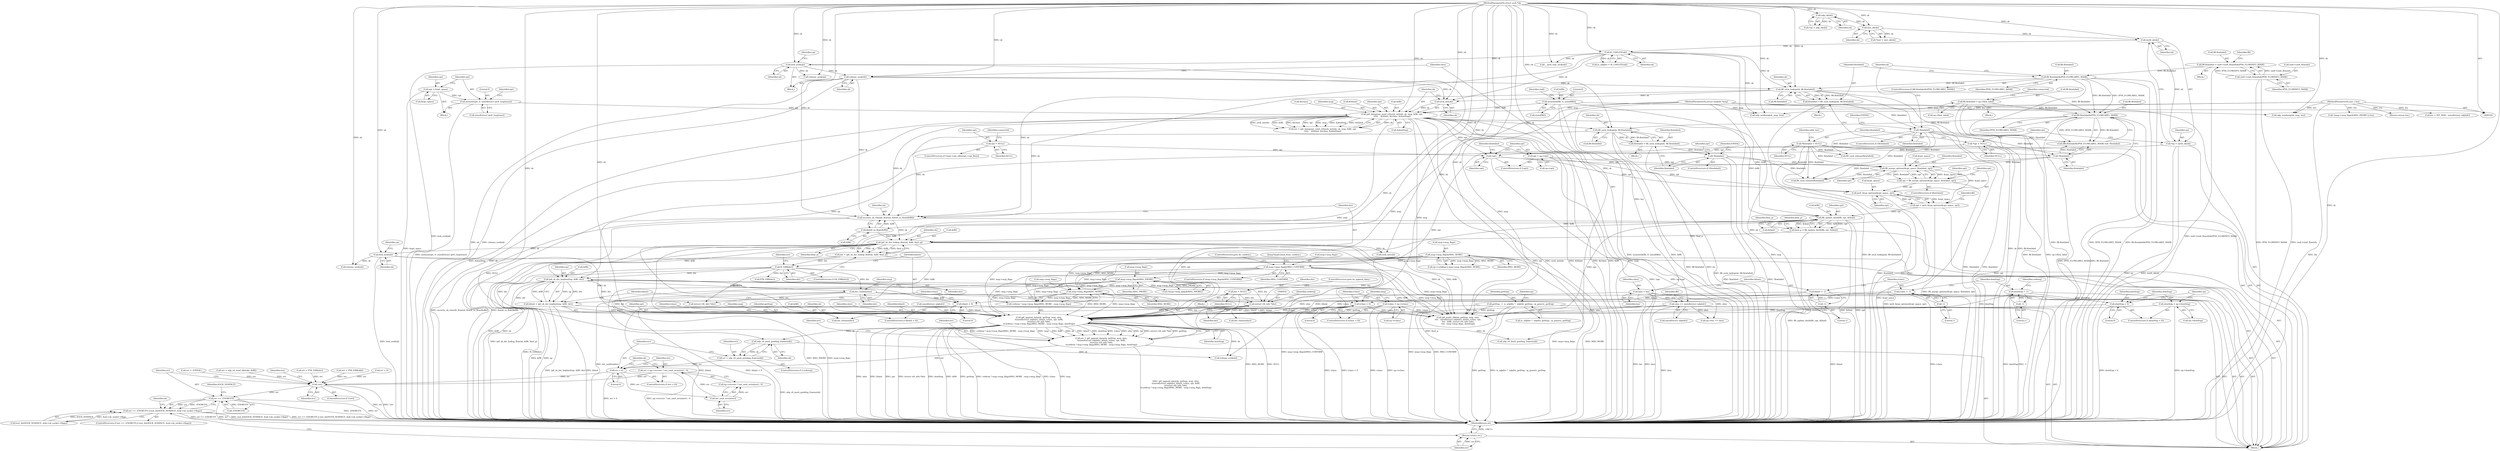 digraph "0_linux_45f6fad84cc305103b28d73482b344d7f5b76f39_18@API" {
"1000958" [label="(Call,err = np->recverr ? net_xmit_errno(err) : 0)"];
"1000964" [label="(Call,net_xmit_errno(err))"];
"1000955" [label="(Call,err > 0)"];
"1000937" [label="(Call,err = udp_v6_push_pending_frames(sk))"];
"1000939" [label="(Call,udp_v6_push_pending_frames(sk))"];
"1000903" [label="(Call,ip6_append_data(sk, getfrag, msg, ulen,\n\t\tsizeof(struct udphdr), hlimit, tclass, opt, &fl6,\n\t\t(struct rt6_info *)dst,\n\t\tcorkreq ? msg->msg_flags|MSG_MORE : msg->msg_flags, dontfrag))"];
"1000360" [label="(Call,lock_sock(sk))"];
"1000188" [label="(Call,IS_UDPLITE(sk))"];
"1000128" [label="(Call,inet6_sk(sk))"];
"1000123" [label="(Call,inet_sk(sk))"];
"1000118" [label="(Call,udp_sk(sk))"];
"1000110" [label="(MethodParameterIn,struct sock *sk)"];
"1000864" [label="(Call,lock_sock(sk))"];
"1000778" [label="(Call,ip6_sk_dst_lookup_flow(sk, &fl6, final_p))"];
"1000771" [label="(Call,security_sk_classify_flow(sk, flowi6_to_flowi(&fl6)))"];
"1000620" [label="(Call,fl6_sock_lookup(sk, fl6.flowlabel))"];
"1000585" [label="(Call,ip6_datagram_send_ctl(sock_net(sk), sk, msg, &fl6, opt,\n\t\t\t\t\t    &hlimit, &tclass, &dontfrag))"];
"1000586" [label="(Call,sock_net(sk))"];
"1000445" [label="(Call,fl6_sock_lookup(sk, fl6.flowlabel))"];
"1000385" [label="(Call,release_sock(sk))"];
"1000437" [label="(Call,fl6.flowlabel&IPV6_FLOWLABEL_MASK)"];
"1000427" [label="(Call,fl6.flowlabel = sin6->sin6_flowinfo&IPV6_FLOWINFO_MASK)"];
"1000431" [label="(Call,sin6->sin6_flowinfo&IPV6_FLOWINFO_MASK)"];
"1000111" [label="(MethodParameterIn,struct msghdr *msg)"];
"1000391" [label="(Call,memset(&fl6, 0, sizeof(fl6)))"];
"1000571" [label="(Call,memset(opt, 0, sizeof(struct ipv6_txoptions)))"];
"1000567" [label="(Call,opt = &opt_space)"];
"1000610" [label="(Call,fl6.flowlabel&IPV6_FLOWLABEL_MASK)"];
"1000519" [label="(Call,fl6.flowlabel = np->flow_label)"];
"1000773" [label="(Call,flowi6_to_flowi(&fl6))"];
"1000725" [label="(Call,fl6_update_dst(&fl6, opt, &final))"];
"1000663" [label="(Call,opt = ipv6_fixup_options(&opt_space, opt))"];
"1000665" [label="(Call,ipv6_fixup_options(&opt_space, opt))"];
"1000658" [label="(Call,fl6_merge_options(&opt_space, flowlabel, opt))"];
"1000626" [label="(Call,!flowlabel)"];
"1000618" [label="(Call,flowlabel = fl6_sock_lookup(sk, fl6.flowlabel))"];
"1000451" [label="(Call,!flowlabel)"];
"1000443" [label="(Call,flowlabel = fl6_sock_lookup(sk, fl6.flowlabel))"];
"1000615" [label="(Call,!flowlabel)"];
"1000138" [label="(Call,*flowlabel = NULL)"];
"1000649" [label="(Call,opt = np->opt)"];
"1000647" [label="(Call,!opt)"];
"1000640" [label="(Call,opt = NULL)"];
"1000134" [label="(Call,*opt = NULL)"];
"1000656" [label="(Call,opt = fl6_merge_options(&opt_space, flowlabel, opt))"];
"1000723" [label="(Call,final_p = fl6_update_dst(&fl6, opt, &final))"];
"1000349" [label="(Call,getfrag  =  is_udplite ?  udplite_getfrag : ip_generic_getfrag)"];
"1000150" [label="(Call,ulen = len)"];
"1000112" [label="(MethodParameterIn,size_t len)"];
"1000387" [label="(Call,ulen += sizeof(struct udphdr))"];
"1000154" [label="(Call,hlimit = -1)"];
"1000156" [label="(Call,-1)"];
"1000799" [label="(Call,hlimit = ip6_sk_dst_hoplimit(np, &fl6, dst))"];
"1000801" [label="(Call,ip6_sk_dst_hoplimit(np, &fl6, dst))"];
"1000126" [label="(Call,*np = inet6_sk(sk))"];
"1000784" [label="(Call,IS_ERR(dst))"];
"1000776" [label="(Call,dst = ip6_sk_dst_lookup_flow(sk, &fl6, final_p))"];
"1000796" [label="(Call,hlimit < 0)"];
"1000807" [label="(Call,tclass < 0)"];
"1000159" [label="(Call,tclass = -1)"];
"1000161" [label="(Call,-1)"];
"1000810" [label="(Call,tclass = np->tclass)"];
"1000915" [label="(Call,(struct rt6_info *)dst)"];
"1001018" [label="(Call,dst_confirm(dst))"];
"1000381" [label="(Call,dst = NULL)"];
"1000920" [label="(Call,msg->msg_flags|MSG_MORE)"];
"1001023" [label="(Call,msg->msg_flags&MSG_PROBE)"];
"1000816" [label="(Call,msg->msg_flags&MSG_CONFIRM)"];
"1000175" [label="(Call,msg->msg_flags&MSG_MORE)"];
"1000891" [label="(Call,dontfrag = np->dontfrag)"];
"1000888" [label="(Call,dontfrag < 0)"];
"1000164" [label="(Call,dontfrag = -1)"];
"1000166" [label="(Call,-1)"];
"1000901" [label="(Call,err = ip6_append_data(sk, getfrag, msg, ulen,\n\t\tsizeof(struct udphdr), hlimit, tclass, opt, &fl6,\n\t\t(struct rt6_info *)dst,\n\t\tcorkreq ? msg->msg_flags|MSG_MORE : msg->msg_flags, dontfrag))"];
"1000991" [label="(Call,!err)"];
"1000997" [label="(Call,err == -ENOBUFS)"];
"1000996" [label="(Call,err == -ENOBUFS || test_bit(SOCK_NOSPACE, &sk->sk_socket->flags))"];
"1001015" [label="(Return,return err;)"];
"1000779" [label="(Identifier,sk)"];
"1000568" [label="(Identifier,opt)"];
"1000175" [label="(Call,msg->msg_flags&MSG_MORE)"];
"1000126" [label="(Call,*np = inet6_sk(sk))"];
"1000387" [label="(Call,ulen += sizeof(struct udphdr))"];
"1000913" [label="(Call,&fl6)"];
"1000780" [label="(Call,&fl6)"];
"1000649" [label="(Call,opt = np->opt)"];
"1000992" [label="(Identifier,err)"];
"1000849" [label="(Call,err = PTR_ERR(skb))"];
"1000904" [label="(Identifier,sk)"];
"1001034" [label="(MethodReturn,int)"];
"1000641" [label="(Identifier,opt)"];
"1000732" [label="(Identifier,final_p)"];
"1000361" [label="(Identifier,sk)"];
"1000595" [label="(Call,&tclass)"];
"1000728" [label="(Identifier,opt)"];
"1000123" [label="(Call,inet_sk(sk))"];
"1000381" [label="(Call,dst = NULL)"];
"1001015" [label="(Return,return err;)"];
"1000782" [label="(Identifier,final_p)"];
"1000801" [label="(Call,ip6_sk_dst_hoplimit(np, &fl6, dst))"];
"1000156" [label="(Call,-1)"];
"1001012" [label="(Identifier,sk)"];
"1000907" [label="(Identifier,ulen)"];
"1000436" [label="(ControlStructure,if (fl6.flowlabel&IPV6_FLOWLABEL_MASK))"];
"1000890" [label="(Literal,0)"];
"1000857" [label="(Call,err = udp_v6_send_skb(skb, &fl6))"];
"1000620" [label="(Call,fl6_sock_lookup(sk, fl6.flowlabel))"];
"1000924" [label="(Identifier,MSG_MORE)"];
"1000386" [label="(Identifier,sk)"];
"1000806" [label="(ControlStructure,if (tclass < 0))"];
"1001021" [label="(Call,!(msg->msg_flags&MSG_PROBE) || len)"];
"1001027" [label="(Identifier,MSG_PROBE)"];
"1000151" [label="(Identifier,ulen)"];
"1000110" [label="(MethodParameterIn,struct sock *sk)"];
"1000111" [label="(MethodParameterIn,struct msghdr *msg)"];
"1000165" [label="(Identifier,dontfrag)"];
"1000651" [label="(Call,np->opt)"];
"1000968" [label="(Identifier,sk)"];
"1000809" [label="(Literal,0)"];
"1000444" [label="(Identifier,flowlabel)"];
"1000910" [label="(Identifier,hlimit)"];
"1000443" [label="(Call,flowlabel = fl6_sock_lookup(sk, fl6.flowlabel))"];
"1000161" [label="(Call,-1)"];
"1000939" [label="(Call,udp_v6_push_pending_frames(sk))"];
"1000186" [label="(Call,is_udplite = IS_UDPLITE(sk))"];
"1000583" [label="(Call,err = ip6_datagram_send_ctl(sock_net(sk), sk, msg, &fl6, opt,\n\t\t\t\t\t    &hlimit, &tclass, &dontfrag))"];
"1000176" [label="(Call,msg->msg_flags)"];
"1000359" [label="(Block,)"];
"1000139" [label="(Identifier,flowlabel)"];
"1000774" [label="(Call,&fl6)"];
"1000145" [label="(Identifier,addr_len)"];
"1000955" [label="(Call,err > 0)"];
"1000726" [label="(Call,&fl6)"];
"1000127" [label="(Identifier,np)"];
"1000367" [label="(Block,)"];
"1000655" [label="(Identifier,flowlabel)"];
"1000128" [label="(Call,inet6_sk(sk))"];
"1000391" [label="(Call,memset(&fl6, 0, sizeof(fl6)))"];
"1000891" [label="(Call,dontfrag = np->dontfrag)"];
"1000566" [label="(Block,)"];
"1000124" [label="(Identifier,sk)"];
"1000625" [label="(ControlStructure,if (!flowlabel))"];
"1000778" [label="(Call,ip6_sk_dst_lookup_flow(sk, &fl6, final_p))"];
"1000996" [label="(Call,err == -ENOBUFS || test_bit(SOCK_NOSPACE, &sk->sk_socket->flags))"];
"1000360" [label="(Call,lock_sock(sk))"];
"1000902" [label="(Identifier,err)"];
"1000442" [label="(Block,)"];
"1000392" [label="(Call,&fl6)"];
"1000723" [label="(Call,final_p = fl6_update_dst(&fl6, opt, &final))"];
"1000818" [label="(Identifier,msg)"];
"1000908" [label="(Call,sizeof(struct udphdr))"];
"1000571" [label="(Call,memset(opt, 0, sizeof(struct ipv6_txoptions)))"];
"1001001" [label="(Call,test_bit(SOCK_NOSPACE, &sk->sk_socket->flags))"];
"1000384" [label="(ControlStructure,goto do_append_data;)"];
"1000956" [label="(Identifier,err)"];
"1000388" [label="(Identifier,ulen)"];
"1000959" [label="(Identifier,err)"];
"1000912" [label="(Identifier,opt)"];
"1000785" [label="(Identifier,dst)"];
"1001025" [label="(Identifier,msg)"];
"1000995" [label="(ControlStructure,if (err == -ENOBUFS || test_bit(SOCK_NOSPACE, &sk->sk_socket->flags)))"];
"1000427" [label="(Call,fl6.flowlabel = sin6->sin6_flowinfo&IPV6_FLOWINFO_MASK)"];
"1000614" [label="(Identifier,IPV6_FLOWLABEL_MASK)"];
"1000666" [label="(Call,&opt_space)"];
"1000965" [label="(Identifier,err)"];
"1000657" [label="(Identifier,opt)"];
"1000616" [label="(Identifier,flowlabel)"];
"1000937" [label="(Call,err = udp_v6_push_pending_frames(sk))"];
"1000585" [label="(Call,ip6_datagram_send_ctl(sock_net(sk), sk, msg, &fl6, opt,\n\t\t\t\t\t    &hlimit, &tclass, &dontfrag))"];
"1000771" [label="(Call,security_sk_classify_flow(sk, flowi6_to_flowi(&fl6)))"];
"1000980" [label="(Call,dst_release(dst))"];
"1000118" [label="(Call,udp_sk(sk))"];
"1000901" [label="(Call,err = ip6_append_data(sk, getfrag, msg, ulen,\n\t\tsizeof(struct udphdr), hlimit, tclass, opt, &fl6,\n\t\t(struct rt6_info *)dst,\n\t\tcorkreq ? msg->msg_flags|MSG_MORE : msg->msg_flags, dontfrag))"];
"1000664" [label="(Identifier,opt)"];
"1000452" [label="(Identifier,flowlabel)"];
"1000920" [label="(Call,msg->msg_flags|MSG_MORE)"];
"1000171" [label="(Call,up->corkflag || msg->msg_flags&MSG_MORE)"];
"1000988" [label="(Call,fl6_sock_release(flowlabel))"];
"1000162" [label="(Literal,1)"];
"1000519" [label="(Call,fl6.flowlabel = np->flow_label)"];
"1000597" [label="(Call,&dontfrag)"];
"1000446" [label="(Identifier,sk)"];
"1000140" [label="(Identifier,NULL)"];
"1000520" [label="(Call,fl6.flowlabel)"];
"1000783" [label="(ControlStructure,if (IS_ERR(dst)))"];
"1000903" [label="(Call,ip6_append_data(sk, getfrag, msg, ulen,\n\t\tsizeof(struct udphdr), hlimit, tclass, opt, &fl6,\n\t\t(struct rt6_info *)dst,\n\t\tcorkreq ? msg->msg_flags|MSG_MORE : msg->msg_flags, dontfrag))"];
"1000958" [label="(Call,err = np->recverr ? net_xmit_errno(err) : 0)"];
"1000116" [label="(Call,*up = udp_sk(sk))"];
"1000650" [label="(Identifier,opt)"];
"1000646" [label="(ControlStructure,if (!opt))"];
"1000729" [label="(Call,&final)"];
"1001002" [label="(Identifier,SOCK_NOSPACE)"];
"1000665" [label="(Call,ipv6_fixup_options(&opt_space, opt))"];
"1000587" [label="(Identifier,sk)"];
"1000351" [label="(Call,is_udplite ?  udplite_getfrag : ip_generic_getfrag)"];
"1000896" [label="(Call,up->len += ulen)"];
"1000393" [label="(Identifier,fl6)"];
"1000784" [label="(Call,IS_ERR(dst))"];
"1000455" [label="(Identifier,EINVAL)"];
"1000821" [label="(ControlStructure,goto do_confirm;)"];
"1000588" [label="(Identifier,sk)"];
"1000460" [label="(Identifier,sk)"];
"1000811" [label="(Identifier,tclass)"];
"1000166" [label="(Call,-1)"];
"1000919" [label="(Identifier,corkreq)"];
"1000451" [label="(Call,!flowlabel)"];
"1001022" [label="(Call,!(msg->msg_flags&MSG_PROBE))"];
"1000622" [label="(Call,fl6.flowlabel)"];
"1000773" [label="(Call,flowi6_to_flowi(&fl6))"];
"1000777" [label="(Identifier,dst)"];
"1000796" [label="(Call,hlimit < 0)"];
"1000573" [label="(Literal,0)"];
"1000654" [label="(ControlStructure,if (flowlabel))"];
"1000589" [label="(Identifier,msg)"];
"1000808" [label="(Identifier,tclass)"];
"1000898" [label="(Identifier,up)"];
"1001016" [label="(Identifier,err)"];
"1000445" [label="(Call,fl6_sock_lookup(sk, fl6.flowlabel))"];
"1000394" [label="(Literal,0)"];
"1000993" [label="(Return,return len;)"];
"1000617" [label="(Block,)"];
"1000990" [label="(ControlStructure,if (!err))"];
"1000805" [label="(Identifier,dst)"];
"1000658" [label="(Call,fl6_merge_options(&opt_space, flowlabel, opt))"];
"1000431" [label="(Call,sin6->sin6_flowinfo&IPV6_FLOWINFO_MASK)"];
"1000911" [label="(Identifier,tclass)"];
"1000435" [label="(Identifier,IPV6_FLOWINFO_MASK)"];
"1000630" [label="(Identifier,EINVAL)"];
"1000604" [label="(Call,fl6_sock_release(flowlabel))"];
"1000803" [label="(Call,&fl6)"];
"1000820" [label="(Identifier,MSG_CONFIRM)"];
"1000967" [label="(Call,release_sock(sk))"];
"1000610" [label="(Call,fl6.flowlabel&IPV6_FLOWLABEL_MASK)"];
"1001024" [label="(Call,msg->msg_flags)"];
"1000999" [label="(Call,-ENOBUFS)"];
"1000991" [label="(Call,!err)"];
"1000810" [label="(Call,tclass = np->tclass)"];
"1000426" [label="(Block,)"];
"1000668" [label="(Identifier,opt)"];
"1000593" [label="(Call,&hlimit)"];
"1000938" [label="(Identifier,err)"];
"1000441" [label="(Identifier,IPV6_FLOWLABEL_MASK)"];
"1000892" [label="(Identifier,dontfrag)"];
"1000574" [label="(Call,sizeof(struct ipv6_txoptions))"];
"1000931" [label="(Call,udp_v6_flush_pending_frames(sk))"];
"1000830" [label="(Call,ip6_make_skb(sk, getfrag, msg, ulen,\n\t\t\t\t   sizeof(struct udphdr), hlimit, tclass, opt,\n\t\t\t\t   &fl6, (struct rt6_info *)dst,\n\t\t\t\t   msg->msg_flags, dontfrag))"];
"1000869" [label="(Identifier,up)"];
"1000640" [label="(Call,opt = NULL)"];
"1000994" [label="(Identifier,len)"];
"1000795" [label="(ControlStructure,if (hlimit < 0))"];
"1000915" [label="(Call,(struct rt6_info *)dst)"];
"1000609" [label="(Call,(fl6.flowlabel&IPV6_FLOWLABEL_MASK) && !flowlabel)"];
"1000802" [label="(Identifier,np)"];
"1000318" [label="(Call,__ipv6_only_sock(sk))"];
"1000138" [label="(Call,*flowlabel = NULL)"];
"1000619" [label="(Identifier,flowlabel)"];
"1000155" [label="(Identifier,hlimit)"];
"1000888" [label="(Call,dontfrag < 0)"];
"1000906" [label="(Identifier,msg)"];
"1000799" [label="(Call,hlimit = ip6_sk_dst_hoplimit(np, &fl6, dst))"];
"1000428" [label="(Call,fl6.flowlabel)"];
"1000887" [label="(ControlStructure,if (dontfrag < 0))"];
"1000725" [label="(Call,fl6_update_dst(&fl6, opt, &final))"];
"1000997" [label="(Call,err == -ENOBUFS)"];
"1000788" [label="(Identifier,err)"];
"1000135" [label="(Identifier,opt)"];
"1000800" [label="(Identifier,hlimit)"];
"1000964" [label="(Call,net_xmit_errno(err))"];
"1000842" [label="(Call,(struct rt6_info *)dst)"];
"1000572" [label="(Identifier,opt)"];
"1000930" [label="(Identifier,err)"];
"1000659" [label="(Call,&opt_space)"];
"1000357" [label="(Identifier,up)"];
"1000159" [label="(Call,tclass = -1)"];
"1000611" [label="(Call,fl6.flowlabel)"];
"1000523" [label="(Call,np->flow_label)"];
"1000450" [label="(ControlStructure,if (!flowlabel))"];
"1000631" [label="(ControlStructure,if (!(opt->opt_nflen|opt->opt_flen)))"];
"1000822" [label="(JumpTarget,back_from_confirm:)"];
"1000170" [label="(Identifier,corkreq)"];
"1000350" [label="(Identifier,getfrag)"];
"1000157" [label="(Literal,1)"];
"1000928" [label="(Identifier,dontfrag)"];
"1001023" [label="(Call,msg->msg_flags&MSG_PROBE)"];
"1000376" [label="(Call,release_sock(sk))"];
"1000627" [label="(Identifier,flowlabel)"];
"1000644" [label="(Identifier,connected)"];
"1000812" [label="(Call,np->tclass)"];
"1000816" [label="(Call,msg->msg_flags&MSG_CONFIRM)"];
"1000439" [label="(Identifier,fl6)"];
"1000787" [label="(Call,err = PTR_ERR(dst))"];
"1000586" [label="(Call,sock_net(sk))"];
"1000154" [label="(Call,hlimit = -1)"];
"1000112" [label="(MethodParameterIn,size_t len)"];
"1000815" [label="(ControlStructure,if (msg->msg_flags&MSG_CONFIRM))"];
"1000349" [label="(Call,getfrag  =  is_udplite ?  udplite_getfrag : ip_generic_getfrag)"];
"1000592" [label="(Identifier,opt)"];
"1000789" [label="(Call,PTR_ERR(dst))"];
"1000864" [label="(Call,lock_sock(sk))"];
"1000113" [label="(Block,)"];
"1000661" [label="(Identifier,flowlabel)"];
"1000382" [label="(Identifier,dst)"];
"1000662" [label="(Identifier,opt)"];
"1000642" [label="(Identifier,NULL)"];
"1000776" [label="(Call,dst = ip6_sk_dst_lookup_flow(sk, &fl6, final_p))"];
"1000893" [label="(Call,np->dontfrag)"];
"1000954" [label="(ControlStructure,if (err > 0))"];
"1000865" [label="(Identifier,sk)"];
"1000324" [label="(Call,udp_sendmsg(sk, msg, len))"];
"1000527" [label="(Identifier,connected)"];
"1001018" [label="(Call,dst_confirm(dst))"];
"1000398" [label="(Identifier,sin6)"];
"1000998" [label="(Identifier,err)"];
"1001030" [label="(Call,err = 0)"];
"1000817" [label="(Call,msg->msg_flags)"];
"1000150" [label="(Call,ulen = len)"];
"1000621" [label="(Identifier,sk)"];
"1000569" [label="(Call,&opt_space)"];
"1000797" [label="(Identifier,hlimit)"];
"1000807" [label="(Call,tclass < 0)"];
"1000437" [label="(Call,fl6.flowlabel&IPV6_FLOWLABEL_MASK)"];
"1000578" [label="(Identifier,opt)"];
"1000590" [label="(Call,&fl6)"];
"1000663" [label="(Call,opt = ipv6_fixup_options(&opt_space, opt))"];
"1000447" [label="(Call,fl6.flowlabel)"];
"1000383" [label="(Identifier,NULL)"];
"1000934" [label="(ControlStructure,if (!corkreq))"];
"1000179" [label="(Identifier,MSG_MORE)"];
"1000917" [label="(Identifier,dst)"];
"1001019" [label="(Identifier,dst)"];
"1000615" [label="(Call,!flowlabel)"];
"1000656" [label="(Call,opt = fl6_merge_options(&opt_space, flowlabel, opt))"];
"1000188" [label="(Call,IS_UDPLITE(sk))"];
"1000957" [label="(Literal,0)"];
"1000340" [label="(Call,len > INT_MAX - sizeof(struct udphdr))"];
"1000567" [label="(Call,opt = &opt_space)"];
"1000798" [label="(Literal,0)"];
"1000438" [label="(Call,fl6.flowlabel)"];
"1000134" [label="(Call,*opt = NULL)"];
"1000635" [label="(Identifier,opt)"];
"1000432" [label="(Call,sin6->sin6_flowinfo)"];
"1000496" [label="(Block,)"];
"1000121" [label="(Call,*inet = inet_sk(sk))"];
"1000189" [label="(Identifier,sk)"];
"1000986" [label="(Call,dst_release(dst))"];
"1000152" [label="(Identifier,len)"];
"1000960" [label="(Call,np->recverr ? net_xmit_errno(err) : 0)"];
"1000385" [label="(Call,release_sock(sk))"];
"1000335" [label="(Call,udp_sendmsg(sk, msg, len))"];
"1001011" [label="(Call,sock_net(sk))"];
"1000647" [label="(Call,!opt)"];
"1000872" [label="(Call,release_sock(sk))"];
"1000918" [label="(Call,corkreq ? msg->msg_flags|MSG_MORE : msg->msg_flags)"];
"1000136" [label="(Identifier,NULL)"];
"1000889" [label="(Identifier,dontfrag)"];
"1000164" [label="(Call,dontfrag = -1)"];
"1000129" [label="(Identifier,sk)"];
"1000940" [label="(Identifier,sk)"];
"1000648" [label="(Identifier,opt)"];
"1000119" [label="(Identifier,sk)"];
"1000671" [label="(Identifier,fl6)"];
"1000618" [label="(Call,flowlabel = fl6_sock_lookup(sk, fl6.flowlabel))"];
"1000389" [label="(Call,sizeof(struct udphdr))"];
"1000772" [label="(Identifier,sk)"];
"1000626" [label="(Call,!flowlabel)"];
"1000876" [label="(Call,err = -EINVAL)"];
"1000724" [label="(Identifier,final_p)"];
"1000365" [label="(Identifier,up)"];
"1000160" [label="(Identifier,tclass)"];
"1000921" [label="(Call,msg->msg_flags)"];
"1000167" [label="(Literal,1)"];
"1000395" [label="(Call,sizeof(fl6))"];
"1000905" [label="(Identifier,getfrag)"];
"1000958" -> "1000954"  [label="AST: "];
"1000958" -> "1000960"  [label="CFG: "];
"1000959" -> "1000958"  [label="AST: "];
"1000960" -> "1000958"  [label="AST: "];
"1000968" -> "1000958"  [label="CFG: "];
"1000958" -> "1001034"  [label="DDG: np->recverr ? net_xmit_errno(err) : 0"];
"1000964" -> "1000958"  [label="DDG: err"];
"1000958" -> "1000991"  [label="DDG: err"];
"1000964" -> "1000960"  [label="AST: "];
"1000964" -> "1000965"  [label="CFG: "];
"1000965" -> "1000964"  [label="AST: "];
"1000960" -> "1000964"  [label="CFG: "];
"1000964" -> "1000960"  [label="DDG: err"];
"1000955" -> "1000964"  [label="DDG: err"];
"1000955" -> "1000954"  [label="AST: "];
"1000955" -> "1000957"  [label="CFG: "];
"1000956" -> "1000955"  [label="AST: "];
"1000957" -> "1000955"  [label="AST: "];
"1000959" -> "1000955"  [label="CFG: "];
"1000968" -> "1000955"  [label="CFG: "];
"1000955" -> "1001034"  [label="DDG: err > 0"];
"1000937" -> "1000955"  [label="DDG: err"];
"1000901" -> "1000955"  [label="DDG: err"];
"1000955" -> "1000991"  [label="DDG: err"];
"1000937" -> "1000934"  [label="AST: "];
"1000937" -> "1000939"  [label="CFG: "];
"1000938" -> "1000937"  [label="AST: "];
"1000939" -> "1000937"  [label="AST: "];
"1000956" -> "1000937"  [label="CFG: "];
"1000937" -> "1001034"  [label="DDG: udp_v6_push_pending_frames(sk)"];
"1000939" -> "1000937"  [label="DDG: sk"];
"1000939" -> "1000940"  [label="CFG: "];
"1000940" -> "1000939"  [label="AST: "];
"1000903" -> "1000939"  [label="DDG: sk"];
"1000110" -> "1000939"  [label="DDG: sk"];
"1000939" -> "1000967"  [label="DDG: sk"];
"1000903" -> "1000901"  [label="AST: "];
"1000903" -> "1000928"  [label="CFG: "];
"1000904" -> "1000903"  [label="AST: "];
"1000905" -> "1000903"  [label="AST: "];
"1000906" -> "1000903"  [label="AST: "];
"1000907" -> "1000903"  [label="AST: "];
"1000908" -> "1000903"  [label="AST: "];
"1000910" -> "1000903"  [label="AST: "];
"1000911" -> "1000903"  [label="AST: "];
"1000912" -> "1000903"  [label="AST: "];
"1000913" -> "1000903"  [label="AST: "];
"1000915" -> "1000903"  [label="AST: "];
"1000918" -> "1000903"  [label="AST: "];
"1000928" -> "1000903"  [label="AST: "];
"1000901" -> "1000903"  [label="CFG: "];
"1000903" -> "1001034"  [label="DDG: getfrag"];
"1000903" -> "1001034"  [label="DDG: corkreq ? msg->msg_flags|MSG_MORE : msg->msg_flags"];
"1000903" -> "1001034"  [label="DDG: tclass"];
"1000903" -> "1001034"  [label="DDG: msg"];
"1000903" -> "1001034"  [label="DDG: ulen"];
"1000903" -> "1001034"  [label="DDG: hlimit"];
"1000903" -> "1001034"  [label="DDG: opt"];
"1000903" -> "1001034"  [label="DDG: (struct rt6_info *)dst"];
"1000903" -> "1001034"  [label="DDG: dontfrag"];
"1000903" -> "1001034"  [label="DDG: &fl6"];
"1000903" -> "1000901"  [label="DDG: corkreq ? msg->msg_flags|MSG_MORE : msg->msg_flags"];
"1000903" -> "1000901"  [label="DDG: msg"];
"1000903" -> "1000901"  [label="DDG: &fl6"];
"1000903" -> "1000901"  [label="DDG: sk"];
"1000903" -> "1000901"  [label="DDG: hlimit"];
"1000903" -> "1000901"  [label="DDG: dontfrag"];
"1000903" -> "1000901"  [label="DDG: tclass"];
"1000903" -> "1000901"  [label="DDG: ulen"];
"1000903" -> "1000901"  [label="DDG: opt"];
"1000903" -> "1000901"  [label="DDG: (struct rt6_info *)dst"];
"1000903" -> "1000901"  [label="DDG: getfrag"];
"1000360" -> "1000903"  [label="DDG: sk"];
"1000864" -> "1000903"  [label="DDG: sk"];
"1000110" -> "1000903"  [label="DDG: sk"];
"1000349" -> "1000903"  [label="DDG: getfrag"];
"1000585" -> "1000903"  [label="DDG: msg"];
"1000111" -> "1000903"  [label="DDG: msg"];
"1000150" -> "1000903"  [label="DDG: ulen"];
"1000387" -> "1000903"  [label="DDG: ulen"];
"1000154" -> "1000903"  [label="DDG: hlimit"];
"1000799" -> "1000903"  [label="DDG: hlimit"];
"1000796" -> "1000903"  [label="DDG: hlimit"];
"1000807" -> "1000903"  [label="DDG: tclass"];
"1000159" -> "1000903"  [label="DDG: tclass"];
"1000810" -> "1000903"  [label="DDG: tclass"];
"1000134" -> "1000903"  [label="DDG: opt"];
"1000725" -> "1000903"  [label="DDG: opt"];
"1000778" -> "1000903"  [label="DDG: &fl6"];
"1000801" -> "1000903"  [label="DDG: &fl6"];
"1000915" -> "1000903"  [label="DDG: dst"];
"1000920" -> "1000903"  [label="DDG: msg->msg_flags"];
"1000920" -> "1000903"  [label="DDG: MSG_MORE"];
"1001023" -> "1000903"  [label="DDG: msg->msg_flags"];
"1000816" -> "1000903"  [label="DDG: msg->msg_flags"];
"1000175" -> "1000903"  [label="DDG: msg->msg_flags"];
"1000891" -> "1000903"  [label="DDG: dontfrag"];
"1000888" -> "1000903"  [label="DDG: dontfrag"];
"1000903" -> "1000931"  [label="DDG: sk"];
"1000903" -> "1000967"  [label="DDG: sk"];
"1000360" -> "1000359"  [label="AST: "];
"1000360" -> "1000361"  [label="CFG: "];
"1000361" -> "1000360"  [label="AST: "];
"1000365" -> "1000360"  [label="CFG: "];
"1000360" -> "1001034"  [label="DDG: lock_sock(sk)"];
"1000188" -> "1000360"  [label="DDG: sk"];
"1000110" -> "1000360"  [label="DDG: sk"];
"1000360" -> "1000376"  [label="DDG: sk"];
"1000360" -> "1000385"  [label="DDG: sk"];
"1000188" -> "1000186"  [label="AST: "];
"1000188" -> "1000189"  [label="CFG: "];
"1000189" -> "1000188"  [label="AST: "];
"1000186" -> "1000188"  [label="CFG: "];
"1000188" -> "1001034"  [label="DDG: sk"];
"1000188" -> "1000186"  [label="DDG: sk"];
"1000128" -> "1000188"  [label="DDG: sk"];
"1000110" -> "1000188"  [label="DDG: sk"];
"1000188" -> "1000318"  [label="DDG: sk"];
"1000188" -> "1000335"  [label="DDG: sk"];
"1000188" -> "1000445"  [label="DDG: sk"];
"1000188" -> "1000586"  [label="DDG: sk"];
"1000188" -> "1000771"  [label="DDG: sk"];
"1000128" -> "1000126"  [label="AST: "];
"1000128" -> "1000129"  [label="CFG: "];
"1000129" -> "1000128"  [label="AST: "];
"1000126" -> "1000128"  [label="CFG: "];
"1000128" -> "1000126"  [label="DDG: sk"];
"1000123" -> "1000128"  [label="DDG: sk"];
"1000110" -> "1000128"  [label="DDG: sk"];
"1000123" -> "1000121"  [label="AST: "];
"1000123" -> "1000124"  [label="CFG: "];
"1000124" -> "1000123"  [label="AST: "];
"1000121" -> "1000123"  [label="CFG: "];
"1000123" -> "1000121"  [label="DDG: sk"];
"1000118" -> "1000123"  [label="DDG: sk"];
"1000110" -> "1000123"  [label="DDG: sk"];
"1000118" -> "1000116"  [label="AST: "];
"1000118" -> "1000119"  [label="CFG: "];
"1000119" -> "1000118"  [label="AST: "];
"1000116" -> "1000118"  [label="CFG: "];
"1000118" -> "1000116"  [label="DDG: sk"];
"1000110" -> "1000118"  [label="DDG: sk"];
"1000110" -> "1000109"  [label="AST: "];
"1000110" -> "1001034"  [label="DDG: sk"];
"1000110" -> "1000318"  [label="DDG: sk"];
"1000110" -> "1000324"  [label="DDG: sk"];
"1000110" -> "1000335"  [label="DDG: sk"];
"1000110" -> "1000376"  [label="DDG: sk"];
"1000110" -> "1000385"  [label="DDG: sk"];
"1000110" -> "1000445"  [label="DDG: sk"];
"1000110" -> "1000586"  [label="DDG: sk"];
"1000110" -> "1000585"  [label="DDG: sk"];
"1000110" -> "1000620"  [label="DDG: sk"];
"1000110" -> "1000771"  [label="DDG: sk"];
"1000110" -> "1000778"  [label="DDG: sk"];
"1000110" -> "1000830"  [label="DDG: sk"];
"1000110" -> "1000864"  [label="DDG: sk"];
"1000110" -> "1000872"  [label="DDG: sk"];
"1000110" -> "1000931"  [label="DDG: sk"];
"1000110" -> "1000967"  [label="DDG: sk"];
"1000110" -> "1001011"  [label="DDG: sk"];
"1000864" -> "1000113"  [label="AST: "];
"1000864" -> "1000865"  [label="CFG: "];
"1000865" -> "1000864"  [label="AST: "];
"1000869" -> "1000864"  [label="CFG: "];
"1000864" -> "1001034"  [label="DDG: lock_sock(sk)"];
"1000778" -> "1000864"  [label="DDG: sk"];
"1000864" -> "1000872"  [label="DDG: sk"];
"1000778" -> "1000776"  [label="AST: "];
"1000778" -> "1000782"  [label="CFG: "];
"1000779" -> "1000778"  [label="AST: "];
"1000780" -> "1000778"  [label="AST: "];
"1000782" -> "1000778"  [label="AST: "];
"1000776" -> "1000778"  [label="CFG: "];
"1000778" -> "1001034"  [label="DDG: &fl6"];
"1000778" -> "1001034"  [label="DDG: final_p"];
"1000778" -> "1001034"  [label="DDG: sk"];
"1000778" -> "1000776"  [label="DDG: sk"];
"1000778" -> "1000776"  [label="DDG: &fl6"];
"1000778" -> "1000776"  [label="DDG: final_p"];
"1000771" -> "1000778"  [label="DDG: sk"];
"1000773" -> "1000778"  [label="DDG: &fl6"];
"1000723" -> "1000778"  [label="DDG: final_p"];
"1000778" -> "1000801"  [label="DDG: &fl6"];
"1000778" -> "1000830"  [label="DDG: sk"];
"1000778" -> "1000830"  [label="DDG: &fl6"];
"1000778" -> "1001011"  [label="DDG: sk"];
"1000771" -> "1000113"  [label="AST: "];
"1000771" -> "1000773"  [label="CFG: "];
"1000772" -> "1000771"  [label="AST: "];
"1000773" -> "1000771"  [label="AST: "];
"1000777" -> "1000771"  [label="CFG: "];
"1000771" -> "1001034"  [label="DDG: flowi6_to_flowi(&fl6)"];
"1000771" -> "1001034"  [label="DDG: security_sk_classify_flow(sk, flowi6_to_flowi(&fl6))"];
"1000620" -> "1000771"  [label="DDG: sk"];
"1000585" -> "1000771"  [label="DDG: sk"];
"1000445" -> "1000771"  [label="DDG: sk"];
"1000385" -> "1000771"  [label="DDG: sk"];
"1000773" -> "1000771"  [label="DDG: &fl6"];
"1000620" -> "1000618"  [label="AST: "];
"1000620" -> "1000622"  [label="CFG: "];
"1000621" -> "1000620"  [label="AST: "];
"1000622" -> "1000620"  [label="AST: "];
"1000618" -> "1000620"  [label="CFG: "];
"1000620" -> "1001034"  [label="DDG: fl6.flowlabel"];
"1000620" -> "1001034"  [label="DDG: sk"];
"1000620" -> "1000618"  [label="DDG: sk"];
"1000620" -> "1000618"  [label="DDG: fl6.flowlabel"];
"1000585" -> "1000620"  [label="DDG: sk"];
"1000610" -> "1000620"  [label="DDG: fl6.flowlabel"];
"1000585" -> "1000583"  [label="AST: "];
"1000585" -> "1000597"  [label="CFG: "];
"1000586" -> "1000585"  [label="AST: "];
"1000588" -> "1000585"  [label="AST: "];
"1000589" -> "1000585"  [label="AST: "];
"1000590" -> "1000585"  [label="AST: "];
"1000592" -> "1000585"  [label="AST: "];
"1000593" -> "1000585"  [label="AST: "];
"1000595" -> "1000585"  [label="AST: "];
"1000597" -> "1000585"  [label="AST: "];
"1000583" -> "1000585"  [label="CFG: "];
"1000585" -> "1001034"  [label="DDG: msg"];
"1000585" -> "1001034"  [label="DDG: &tclass"];
"1000585" -> "1001034"  [label="DDG: &fl6"];
"1000585" -> "1001034"  [label="DDG: &dontfrag"];
"1000585" -> "1001034"  [label="DDG: sk"];
"1000585" -> "1001034"  [label="DDG: opt"];
"1000585" -> "1001034"  [label="DDG: sock_net(sk)"];
"1000585" -> "1001034"  [label="DDG: &hlimit"];
"1000585" -> "1000583"  [label="DDG: sk"];
"1000585" -> "1000583"  [label="DDG: sock_net(sk)"];
"1000585" -> "1000583"  [label="DDG: &fl6"];
"1000585" -> "1000583"  [label="DDG: &tclass"];
"1000585" -> "1000583"  [label="DDG: opt"];
"1000585" -> "1000583"  [label="DDG: msg"];
"1000585" -> "1000583"  [label="DDG: &dontfrag"];
"1000585" -> "1000583"  [label="DDG: &hlimit"];
"1000586" -> "1000585"  [label="DDG: sk"];
"1000111" -> "1000585"  [label="DDG: msg"];
"1000391" -> "1000585"  [label="DDG: &fl6"];
"1000571" -> "1000585"  [label="DDG: opt"];
"1000585" -> "1000647"  [label="DDG: opt"];
"1000585" -> "1000725"  [label="DDG: &fl6"];
"1000585" -> "1000830"  [label="DDG: msg"];
"1000586" -> "1000587"  [label="CFG: "];
"1000587" -> "1000586"  [label="AST: "];
"1000588" -> "1000586"  [label="CFG: "];
"1000445" -> "1000586"  [label="DDG: sk"];
"1000385" -> "1000586"  [label="DDG: sk"];
"1000445" -> "1000443"  [label="AST: "];
"1000445" -> "1000447"  [label="CFG: "];
"1000446" -> "1000445"  [label="AST: "];
"1000447" -> "1000445"  [label="AST: "];
"1000443" -> "1000445"  [label="CFG: "];
"1000445" -> "1001034"  [label="DDG: sk"];
"1000445" -> "1001034"  [label="DDG: fl6.flowlabel"];
"1000445" -> "1000443"  [label="DDG: sk"];
"1000445" -> "1000443"  [label="DDG: fl6.flowlabel"];
"1000385" -> "1000445"  [label="DDG: sk"];
"1000437" -> "1000445"  [label="DDG: fl6.flowlabel"];
"1000445" -> "1000610"  [label="DDG: fl6.flowlabel"];
"1000385" -> "1000359"  [label="AST: "];
"1000385" -> "1000386"  [label="CFG: "];
"1000386" -> "1000385"  [label="AST: "];
"1000388" -> "1000385"  [label="CFG: "];
"1000385" -> "1001034"  [label="DDG: sk"];
"1000385" -> "1001034"  [label="DDG: release_sock(sk)"];
"1000437" -> "1000436"  [label="AST: "];
"1000437" -> "1000441"  [label="CFG: "];
"1000438" -> "1000437"  [label="AST: "];
"1000441" -> "1000437"  [label="AST: "];
"1000444" -> "1000437"  [label="CFG: "];
"1000460" -> "1000437"  [label="CFG: "];
"1000437" -> "1001034"  [label="DDG: fl6.flowlabel&IPV6_FLOWLABEL_MASK"];
"1000437" -> "1001034"  [label="DDG: fl6.flowlabel"];
"1000437" -> "1001034"  [label="DDG: IPV6_FLOWLABEL_MASK"];
"1000427" -> "1000437"  [label="DDG: fl6.flowlabel"];
"1000437" -> "1000610"  [label="DDG: fl6.flowlabel"];
"1000437" -> "1000610"  [label="DDG: IPV6_FLOWLABEL_MASK"];
"1000427" -> "1000426"  [label="AST: "];
"1000427" -> "1000431"  [label="CFG: "];
"1000428" -> "1000427"  [label="AST: "];
"1000431" -> "1000427"  [label="AST: "];
"1000439" -> "1000427"  [label="CFG: "];
"1000427" -> "1001034"  [label="DDG: sin6->sin6_flowinfo&IPV6_FLOWINFO_MASK"];
"1000431" -> "1000427"  [label="DDG: sin6->sin6_flowinfo"];
"1000431" -> "1000427"  [label="DDG: IPV6_FLOWINFO_MASK"];
"1000431" -> "1000435"  [label="CFG: "];
"1000432" -> "1000431"  [label="AST: "];
"1000435" -> "1000431"  [label="AST: "];
"1000431" -> "1001034"  [label="DDG: sin6->sin6_flowinfo"];
"1000431" -> "1001034"  [label="DDG: IPV6_FLOWINFO_MASK"];
"1000111" -> "1000109"  [label="AST: "];
"1000111" -> "1001034"  [label="DDG: msg"];
"1000111" -> "1000324"  [label="DDG: msg"];
"1000111" -> "1000335"  [label="DDG: msg"];
"1000111" -> "1000830"  [label="DDG: msg"];
"1000391" -> "1000113"  [label="AST: "];
"1000391" -> "1000395"  [label="CFG: "];
"1000392" -> "1000391"  [label="AST: "];
"1000394" -> "1000391"  [label="AST: "];
"1000395" -> "1000391"  [label="AST: "];
"1000398" -> "1000391"  [label="CFG: "];
"1000391" -> "1001034"  [label="DDG: &fl6"];
"1000391" -> "1001034"  [label="DDG: memset(&fl6, 0, sizeof(fl6))"];
"1000391" -> "1000725"  [label="DDG: &fl6"];
"1000571" -> "1000566"  [label="AST: "];
"1000571" -> "1000574"  [label="CFG: "];
"1000572" -> "1000571"  [label="AST: "];
"1000573" -> "1000571"  [label="AST: "];
"1000574" -> "1000571"  [label="AST: "];
"1000578" -> "1000571"  [label="CFG: "];
"1000571" -> "1001034"  [label="DDG: memset(opt, 0, sizeof(struct ipv6_txoptions))"];
"1000567" -> "1000571"  [label="DDG: opt"];
"1000567" -> "1000566"  [label="AST: "];
"1000567" -> "1000569"  [label="CFG: "];
"1000568" -> "1000567"  [label="AST: "];
"1000569" -> "1000567"  [label="AST: "];
"1000572" -> "1000567"  [label="CFG: "];
"1000567" -> "1001034"  [label="DDG: &opt_space"];
"1000610" -> "1000609"  [label="AST: "];
"1000610" -> "1000614"  [label="CFG: "];
"1000611" -> "1000610"  [label="AST: "];
"1000614" -> "1000610"  [label="AST: "];
"1000616" -> "1000610"  [label="CFG: "];
"1000609" -> "1000610"  [label="CFG: "];
"1000610" -> "1001034"  [label="DDG: IPV6_FLOWLABEL_MASK"];
"1000610" -> "1001034"  [label="DDG: fl6.flowlabel"];
"1000610" -> "1000609"  [label="DDG: fl6.flowlabel"];
"1000610" -> "1000609"  [label="DDG: IPV6_FLOWLABEL_MASK"];
"1000519" -> "1000610"  [label="DDG: fl6.flowlabel"];
"1000519" -> "1000496"  [label="AST: "];
"1000519" -> "1000523"  [label="CFG: "];
"1000520" -> "1000519"  [label="AST: "];
"1000523" -> "1000519"  [label="AST: "];
"1000527" -> "1000519"  [label="CFG: "];
"1000519" -> "1001034"  [label="DDG: fl6.flowlabel"];
"1000519" -> "1001034"  [label="DDG: np->flow_label"];
"1000773" -> "1000774"  [label="CFG: "];
"1000774" -> "1000773"  [label="AST: "];
"1000725" -> "1000773"  [label="DDG: &fl6"];
"1000725" -> "1000723"  [label="AST: "];
"1000725" -> "1000729"  [label="CFG: "];
"1000726" -> "1000725"  [label="AST: "];
"1000728" -> "1000725"  [label="AST: "];
"1000729" -> "1000725"  [label="AST: "];
"1000723" -> "1000725"  [label="CFG: "];
"1000725" -> "1001034"  [label="DDG: &final"];
"1000725" -> "1001034"  [label="DDG: opt"];
"1000725" -> "1000723"  [label="DDG: &fl6"];
"1000725" -> "1000723"  [label="DDG: opt"];
"1000725" -> "1000723"  [label="DDG: &final"];
"1000663" -> "1000725"  [label="DDG: opt"];
"1000725" -> "1000830"  [label="DDG: opt"];
"1000663" -> "1000113"  [label="AST: "];
"1000663" -> "1000665"  [label="CFG: "];
"1000664" -> "1000663"  [label="AST: "];
"1000665" -> "1000663"  [label="AST: "];
"1000671" -> "1000663"  [label="CFG: "];
"1000663" -> "1001034"  [label="DDG: ipv6_fixup_options(&opt_space, opt)"];
"1000665" -> "1000663"  [label="DDG: &opt_space"];
"1000665" -> "1000663"  [label="DDG: opt"];
"1000665" -> "1000668"  [label="CFG: "];
"1000666" -> "1000665"  [label="AST: "];
"1000668" -> "1000665"  [label="AST: "];
"1000665" -> "1001034"  [label="DDG: &opt_space"];
"1000658" -> "1000665"  [label="DDG: &opt_space"];
"1000649" -> "1000665"  [label="DDG: opt"];
"1000647" -> "1000665"  [label="DDG: opt"];
"1000656" -> "1000665"  [label="DDG: opt"];
"1000658" -> "1000656"  [label="AST: "];
"1000658" -> "1000662"  [label="CFG: "];
"1000659" -> "1000658"  [label="AST: "];
"1000661" -> "1000658"  [label="AST: "];
"1000662" -> "1000658"  [label="AST: "];
"1000656" -> "1000658"  [label="CFG: "];
"1000658" -> "1000656"  [label="DDG: &opt_space"];
"1000658" -> "1000656"  [label="DDG: flowlabel"];
"1000658" -> "1000656"  [label="DDG: opt"];
"1000626" -> "1000658"  [label="DDG: flowlabel"];
"1000451" -> "1000658"  [label="DDG: flowlabel"];
"1000615" -> "1000658"  [label="DDG: flowlabel"];
"1000138" -> "1000658"  [label="DDG: flowlabel"];
"1000649" -> "1000658"  [label="DDG: opt"];
"1000647" -> "1000658"  [label="DDG: opt"];
"1000658" -> "1000988"  [label="DDG: flowlabel"];
"1000626" -> "1000625"  [label="AST: "];
"1000626" -> "1000627"  [label="CFG: "];
"1000627" -> "1000626"  [label="AST: "];
"1000630" -> "1000626"  [label="CFG: "];
"1000635" -> "1000626"  [label="CFG: "];
"1000626" -> "1001034"  [label="DDG: !flowlabel"];
"1000626" -> "1001034"  [label="DDG: flowlabel"];
"1000618" -> "1000626"  [label="DDG: flowlabel"];
"1000626" -> "1000988"  [label="DDG: flowlabel"];
"1000618" -> "1000617"  [label="AST: "];
"1000619" -> "1000618"  [label="AST: "];
"1000627" -> "1000618"  [label="CFG: "];
"1000618" -> "1001034"  [label="DDG: fl6_sock_lookup(sk, fl6.flowlabel)"];
"1000451" -> "1000450"  [label="AST: "];
"1000451" -> "1000452"  [label="CFG: "];
"1000452" -> "1000451"  [label="AST: "];
"1000455" -> "1000451"  [label="CFG: "];
"1000460" -> "1000451"  [label="CFG: "];
"1000451" -> "1001034"  [label="DDG: flowlabel"];
"1000451" -> "1001034"  [label="DDG: !flowlabel"];
"1000443" -> "1000451"  [label="DDG: flowlabel"];
"1000451" -> "1000604"  [label="DDG: flowlabel"];
"1000451" -> "1000609"  [label="DDG: !flowlabel"];
"1000451" -> "1000615"  [label="DDG: flowlabel"];
"1000451" -> "1000988"  [label="DDG: flowlabel"];
"1000443" -> "1000442"  [label="AST: "];
"1000444" -> "1000443"  [label="AST: "];
"1000452" -> "1000443"  [label="CFG: "];
"1000443" -> "1001034"  [label="DDG: fl6_sock_lookup(sk, fl6.flowlabel)"];
"1000615" -> "1000609"  [label="AST: "];
"1000615" -> "1000616"  [label="CFG: "];
"1000616" -> "1000615"  [label="AST: "];
"1000609" -> "1000615"  [label="CFG: "];
"1000615" -> "1000609"  [label="DDG: flowlabel"];
"1000138" -> "1000615"  [label="DDG: flowlabel"];
"1000615" -> "1000988"  [label="DDG: flowlabel"];
"1000138" -> "1000113"  [label="AST: "];
"1000138" -> "1000140"  [label="CFG: "];
"1000139" -> "1000138"  [label="AST: "];
"1000140" -> "1000138"  [label="AST: "];
"1000145" -> "1000138"  [label="CFG: "];
"1000138" -> "1001034"  [label="DDG: flowlabel"];
"1000138" -> "1001034"  [label="DDG: NULL"];
"1000138" -> "1000604"  [label="DDG: flowlabel"];
"1000138" -> "1000988"  [label="DDG: flowlabel"];
"1000649" -> "1000646"  [label="AST: "];
"1000649" -> "1000651"  [label="CFG: "];
"1000650" -> "1000649"  [label="AST: "];
"1000651" -> "1000649"  [label="AST: "];
"1000655" -> "1000649"  [label="CFG: "];
"1000649" -> "1001034"  [label="DDG: np->opt"];
"1000647" -> "1000646"  [label="AST: "];
"1000647" -> "1000648"  [label="CFG: "];
"1000648" -> "1000647"  [label="AST: "];
"1000650" -> "1000647"  [label="CFG: "];
"1000655" -> "1000647"  [label="CFG: "];
"1000647" -> "1001034"  [label="DDG: !opt"];
"1000640" -> "1000647"  [label="DDG: opt"];
"1000134" -> "1000647"  [label="DDG: opt"];
"1000640" -> "1000631"  [label="AST: "];
"1000640" -> "1000642"  [label="CFG: "];
"1000641" -> "1000640"  [label="AST: "];
"1000642" -> "1000640"  [label="AST: "];
"1000644" -> "1000640"  [label="CFG: "];
"1000640" -> "1001034"  [label="DDG: NULL"];
"1000134" -> "1000113"  [label="AST: "];
"1000134" -> "1000136"  [label="CFG: "];
"1000135" -> "1000134"  [label="AST: "];
"1000136" -> "1000134"  [label="AST: "];
"1000139" -> "1000134"  [label="CFG: "];
"1000134" -> "1001034"  [label="DDG: opt"];
"1000656" -> "1000654"  [label="AST: "];
"1000657" -> "1000656"  [label="AST: "];
"1000664" -> "1000656"  [label="CFG: "];
"1000656" -> "1001034"  [label="DDG: fl6_merge_options(&opt_space, flowlabel, opt)"];
"1000723" -> "1000113"  [label="AST: "];
"1000724" -> "1000723"  [label="AST: "];
"1000732" -> "1000723"  [label="CFG: "];
"1000723" -> "1001034"  [label="DDG: fl6_update_dst(&fl6, opt, &final)"];
"1000349" -> "1000113"  [label="AST: "];
"1000349" -> "1000351"  [label="CFG: "];
"1000350" -> "1000349"  [label="AST: "];
"1000351" -> "1000349"  [label="AST: "];
"1000357" -> "1000349"  [label="CFG: "];
"1000349" -> "1001034"  [label="DDG: is_udplite ?  udplite_getfrag : ip_generic_getfrag"];
"1000349" -> "1001034"  [label="DDG: getfrag"];
"1000349" -> "1000830"  [label="DDG: getfrag"];
"1000150" -> "1000113"  [label="AST: "];
"1000150" -> "1000152"  [label="CFG: "];
"1000151" -> "1000150"  [label="AST: "];
"1000152" -> "1000150"  [label="AST: "];
"1000155" -> "1000150"  [label="CFG: "];
"1000150" -> "1001034"  [label="DDG: ulen"];
"1000150" -> "1001034"  [label="DDG: len"];
"1000112" -> "1000150"  [label="DDG: len"];
"1000150" -> "1000387"  [label="DDG: ulen"];
"1000150" -> "1000896"  [label="DDG: ulen"];
"1000112" -> "1000109"  [label="AST: "];
"1000112" -> "1001034"  [label="DDG: len"];
"1000112" -> "1000324"  [label="DDG: len"];
"1000112" -> "1000335"  [label="DDG: len"];
"1000112" -> "1000340"  [label="DDG: len"];
"1000112" -> "1000993"  [label="DDG: len"];
"1000112" -> "1001021"  [label="DDG: len"];
"1000387" -> "1000113"  [label="AST: "];
"1000387" -> "1000389"  [label="CFG: "];
"1000388" -> "1000387"  [label="AST: "];
"1000389" -> "1000387"  [label="AST: "];
"1000393" -> "1000387"  [label="CFG: "];
"1000387" -> "1001034"  [label="DDG: ulen"];
"1000387" -> "1000830"  [label="DDG: ulen"];
"1000387" -> "1000896"  [label="DDG: ulen"];
"1000154" -> "1000113"  [label="AST: "];
"1000154" -> "1000156"  [label="CFG: "];
"1000155" -> "1000154"  [label="AST: "];
"1000156" -> "1000154"  [label="AST: "];
"1000160" -> "1000154"  [label="CFG: "];
"1000154" -> "1001034"  [label="DDG: hlimit"];
"1000156" -> "1000154"  [label="DDG: 1"];
"1000154" -> "1000796"  [label="DDG: hlimit"];
"1000156" -> "1000157"  [label="CFG: "];
"1000157" -> "1000156"  [label="AST: "];
"1000799" -> "1000795"  [label="AST: "];
"1000799" -> "1000801"  [label="CFG: "];
"1000800" -> "1000799"  [label="AST: "];
"1000801" -> "1000799"  [label="AST: "];
"1000808" -> "1000799"  [label="CFG: "];
"1000799" -> "1001034"  [label="DDG: hlimit"];
"1000799" -> "1001034"  [label="DDG: ip6_sk_dst_hoplimit(np, &fl6, dst)"];
"1000801" -> "1000799"  [label="DDG: np"];
"1000801" -> "1000799"  [label="DDG: &fl6"];
"1000801" -> "1000799"  [label="DDG: dst"];
"1000799" -> "1000830"  [label="DDG: hlimit"];
"1000801" -> "1000805"  [label="CFG: "];
"1000802" -> "1000801"  [label="AST: "];
"1000803" -> "1000801"  [label="AST: "];
"1000805" -> "1000801"  [label="AST: "];
"1000801" -> "1001034"  [label="DDG: &fl6"];
"1000801" -> "1001034"  [label="DDG: np"];
"1000126" -> "1000801"  [label="DDG: np"];
"1000784" -> "1000801"  [label="DDG: dst"];
"1000801" -> "1000830"  [label="DDG: &fl6"];
"1000801" -> "1000842"  [label="DDG: dst"];
"1000801" -> "1000915"  [label="DDG: dst"];
"1000801" -> "1000986"  [label="DDG: dst"];
"1000801" -> "1001018"  [label="DDG: dst"];
"1000126" -> "1000113"  [label="AST: "];
"1000127" -> "1000126"  [label="AST: "];
"1000135" -> "1000126"  [label="CFG: "];
"1000126" -> "1001034"  [label="DDG: np"];
"1000126" -> "1001034"  [label="DDG: inet6_sk(sk)"];
"1000784" -> "1000783"  [label="AST: "];
"1000784" -> "1000785"  [label="CFG: "];
"1000785" -> "1000784"  [label="AST: "];
"1000788" -> "1000784"  [label="CFG: "];
"1000797" -> "1000784"  [label="CFG: "];
"1000784" -> "1001034"  [label="DDG: IS_ERR(dst)"];
"1000776" -> "1000784"  [label="DDG: dst"];
"1000784" -> "1000789"  [label="DDG: dst"];
"1000784" -> "1000842"  [label="DDG: dst"];
"1000784" -> "1000915"  [label="DDG: dst"];
"1000784" -> "1000986"  [label="DDG: dst"];
"1000784" -> "1001018"  [label="DDG: dst"];
"1000776" -> "1000113"  [label="AST: "];
"1000777" -> "1000776"  [label="AST: "];
"1000785" -> "1000776"  [label="CFG: "];
"1000776" -> "1001034"  [label="DDG: ip6_sk_dst_lookup_flow(sk, &fl6, final_p)"];
"1000796" -> "1000795"  [label="AST: "];
"1000796" -> "1000798"  [label="CFG: "];
"1000797" -> "1000796"  [label="AST: "];
"1000798" -> "1000796"  [label="AST: "];
"1000800" -> "1000796"  [label="CFG: "];
"1000808" -> "1000796"  [label="CFG: "];
"1000796" -> "1001034"  [label="DDG: hlimit < 0"];
"1000796" -> "1001034"  [label="DDG: hlimit"];
"1000796" -> "1000830"  [label="DDG: hlimit"];
"1000807" -> "1000806"  [label="AST: "];
"1000807" -> "1000809"  [label="CFG: "];
"1000808" -> "1000807"  [label="AST: "];
"1000809" -> "1000807"  [label="AST: "];
"1000811" -> "1000807"  [label="CFG: "];
"1000818" -> "1000807"  [label="CFG: "];
"1000807" -> "1001034"  [label="DDG: tclass < 0"];
"1000807" -> "1001034"  [label="DDG: tclass"];
"1000159" -> "1000807"  [label="DDG: tclass"];
"1000807" -> "1000830"  [label="DDG: tclass"];
"1000159" -> "1000113"  [label="AST: "];
"1000159" -> "1000161"  [label="CFG: "];
"1000160" -> "1000159"  [label="AST: "];
"1000161" -> "1000159"  [label="AST: "];
"1000165" -> "1000159"  [label="CFG: "];
"1000159" -> "1001034"  [label="DDG: tclass"];
"1000161" -> "1000159"  [label="DDG: 1"];
"1000161" -> "1000162"  [label="CFG: "];
"1000162" -> "1000161"  [label="AST: "];
"1000810" -> "1000806"  [label="AST: "];
"1000810" -> "1000812"  [label="CFG: "];
"1000811" -> "1000810"  [label="AST: "];
"1000812" -> "1000810"  [label="AST: "];
"1000818" -> "1000810"  [label="CFG: "];
"1000810" -> "1001034"  [label="DDG: tclass"];
"1000810" -> "1001034"  [label="DDG: np->tclass"];
"1000810" -> "1000830"  [label="DDG: tclass"];
"1000915" -> "1000917"  [label="CFG: "];
"1000916" -> "1000915"  [label="AST: "];
"1000917" -> "1000915"  [label="AST: "];
"1000919" -> "1000915"  [label="CFG: "];
"1001018" -> "1000915"  [label="DDG: dst"];
"1000381" -> "1000915"  [label="DDG: dst"];
"1000915" -> "1000980"  [label="DDG: dst"];
"1000915" -> "1000986"  [label="DDG: dst"];
"1001018" -> "1000113"  [label="AST: "];
"1001018" -> "1001019"  [label="CFG: "];
"1001019" -> "1001018"  [label="AST: "];
"1001025" -> "1001018"  [label="CFG: "];
"1001018" -> "1001034"  [label="DDG: dst_confirm(dst)"];
"1001018" -> "1000842"  [label="DDG: dst"];
"1001018" -> "1000986"  [label="DDG: dst"];
"1000381" -> "1000367"  [label="AST: "];
"1000381" -> "1000383"  [label="CFG: "];
"1000382" -> "1000381"  [label="AST: "];
"1000383" -> "1000381"  [label="AST: "];
"1000384" -> "1000381"  [label="CFG: "];
"1000381" -> "1001034"  [label="DDG: NULL"];
"1000920" -> "1000918"  [label="AST: "];
"1000920" -> "1000924"  [label="CFG: "];
"1000921" -> "1000920"  [label="AST: "];
"1000924" -> "1000920"  [label="AST: "];
"1000918" -> "1000920"  [label="CFG: "];
"1000920" -> "1001034"  [label="DDG: MSG_MORE"];
"1000920" -> "1000918"  [label="DDG: msg->msg_flags"];
"1000920" -> "1000918"  [label="DDG: MSG_MORE"];
"1001023" -> "1000920"  [label="DDG: msg->msg_flags"];
"1000816" -> "1000920"  [label="DDG: msg->msg_flags"];
"1000175" -> "1000920"  [label="DDG: msg->msg_flags"];
"1000175" -> "1000920"  [label="DDG: MSG_MORE"];
"1001023" -> "1001022"  [label="AST: "];
"1001023" -> "1001027"  [label="CFG: "];
"1001024" -> "1001023"  [label="AST: "];
"1001027" -> "1001023"  [label="AST: "];
"1001022" -> "1001023"  [label="CFG: "];
"1001023" -> "1001034"  [label="DDG: msg->msg_flags"];
"1001023" -> "1001034"  [label="DDG: MSG_PROBE"];
"1001023" -> "1000830"  [label="DDG: msg->msg_flags"];
"1001023" -> "1000918"  [label="DDG: msg->msg_flags"];
"1001023" -> "1001022"  [label="DDG: msg->msg_flags"];
"1001023" -> "1001022"  [label="DDG: MSG_PROBE"];
"1000816" -> "1001023"  [label="DDG: msg->msg_flags"];
"1000816" -> "1000815"  [label="AST: "];
"1000816" -> "1000820"  [label="CFG: "];
"1000817" -> "1000816"  [label="AST: "];
"1000820" -> "1000816"  [label="AST: "];
"1000821" -> "1000816"  [label="CFG: "];
"1000822" -> "1000816"  [label="CFG: "];
"1000816" -> "1001034"  [label="DDG: msg->msg_flags&MSG_CONFIRM"];
"1000816" -> "1001034"  [label="DDG: msg->msg_flags"];
"1000816" -> "1001034"  [label="DDG: MSG_CONFIRM"];
"1000175" -> "1000816"  [label="DDG: msg->msg_flags"];
"1000816" -> "1000830"  [label="DDG: msg->msg_flags"];
"1000816" -> "1000918"  [label="DDG: msg->msg_flags"];
"1000175" -> "1000171"  [label="AST: "];
"1000175" -> "1000179"  [label="CFG: "];
"1000176" -> "1000175"  [label="AST: "];
"1000179" -> "1000175"  [label="AST: "];
"1000171" -> "1000175"  [label="CFG: "];
"1000175" -> "1001034"  [label="DDG: MSG_MORE"];
"1000175" -> "1001034"  [label="DDG: msg->msg_flags"];
"1000175" -> "1000171"  [label="DDG: msg->msg_flags"];
"1000175" -> "1000171"  [label="DDG: MSG_MORE"];
"1000175" -> "1000918"  [label="DDG: msg->msg_flags"];
"1000891" -> "1000887"  [label="AST: "];
"1000891" -> "1000893"  [label="CFG: "];
"1000892" -> "1000891"  [label="AST: "];
"1000893" -> "1000891"  [label="AST: "];
"1000898" -> "1000891"  [label="CFG: "];
"1000891" -> "1001034"  [label="DDG: np->dontfrag"];
"1000888" -> "1000887"  [label="AST: "];
"1000888" -> "1000890"  [label="CFG: "];
"1000889" -> "1000888"  [label="AST: "];
"1000890" -> "1000888"  [label="AST: "];
"1000892" -> "1000888"  [label="CFG: "];
"1000898" -> "1000888"  [label="CFG: "];
"1000888" -> "1001034"  [label="DDG: dontfrag < 0"];
"1000164" -> "1000888"  [label="DDG: dontfrag"];
"1000164" -> "1000113"  [label="AST: "];
"1000164" -> "1000166"  [label="CFG: "];
"1000165" -> "1000164"  [label="AST: "];
"1000166" -> "1000164"  [label="AST: "];
"1000170" -> "1000164"  [label="CFG: "];
"1000164" -> "1001034"  [label="DDG: -1"];
"1000164" -> "1001034"  [label="DDG: dontfrag"];
"1000166" -> "1000164"  [label="DDG: 1"];
"1000164" -> "1000830"  [label="DDG: dontfrag"];
"1000166" -> "1000167"  [label="CFG: "];
"1000167" -> "1000166"  [label="AST: "];
"1000901" -> "1000113"  [label="AST: "];
"1000902" -> "1000901"  [label="AST: "];
"1000930" -> "1000901"  [label="CFG: "];
"1000901" -> "1001034"  [label="DDG: ip6_append_data(sk, getfrag, msg, ulen,\n\t\tsizeof(struct udphdr), hlimit, tclass, opt, &fl6,\n\t\t(struct rt6_info *)dst,\n\t\tcorkreq ? msg->msg_flags|MSG_MORE : msg->msg_flags, dontfrag)"];
"1000991" -> "1000990"  [label="AST: "];
"1000991" -> "1000992"  [label="CFG: "];
"1000992" -> "1000991"  [label="AST: "];
"1000994" -> "1000991"  [label="CFG: "];
"1000998" -> "1000991"  [label="CFG: "];
"1000991" -> "1001034"  [label="DDG: !err"];
"1000991" -> "1001034"  [label="DDG: err"];
"1000857" -> "1000991"  [label="DDG: err"];
"1000787" -> "1000991"  [label="DDG: err"];
"1000849" -> "1000991"  [label="DDG: err"];
"1001030" -> "1000991"  [label="DDG: err"];
"1000876" -> "1000991"  [label="DDG: err"];
"1000991" -> "1000997"  [label="DDG: err"];
"1000997" -> "1000996"  [label="AST: "];
"1000997" -> "1000999"  [label="CFG: "];
"1000998" -> "1000997"  [label="AST: "];
"1000999" -> "1000997"  [label="AST: "];
"1001002" -> "1000997"  [label="CFG: "];
"1000996" -> "1000997"  [label="CFG: "];
"1000997" -> "1001034"  [label="DDG: err"];
"1000997" -> "1001034"  [label="DDG: -ENOBUFS"];
"1000997" -> "1000996"  [label="DDG: err"];
"1000997" -> "1000996"  [label="DDG: -ENOBUFS"];
"1000999" -> "1000997"  [label="DDG: ENOBUFS"];
"1000997" -> "1001015"  [label="DDG: err"];
"1000996" -> "1000995"  [label="AST: "];
"1000996" -> "1001001"  [label="CFG: "];
"1001001" -> "1000996"  [label="AST: "];
"1001012" -> "1000996"  [label="CFG: "];
"1001016" -> "1000996"  [label="CFG: "];
"1000996" -> "1001034"  [label="DDG: err == -ENOBUFS || test_bit(SOCK_NOSPACE, &sk->sk_socket->flags)"];
"1000996" -> "1001034"  [label="DDG: err == -ENOBUFS"];
"1000996" -> "1001034"  [label="DDG: test_bit(SOCK_NOSPACE, &sk->sk_socket->flags)"];
"1001001" -> "1000996"  [label="DDG: SOCK_NOSPACE"];
"1001001" -> "1000996"  [label="DDG: &sk->sk_socket->flags"];
"1001015" -> "1000113"  [label="AST: "];
"1001015" -> "1001016"  [label="CFG: "];
"1001016" -> "1001015"  [label="AST: "];
"1001034" -> "1001015"  [label="CFG: "];
"1001015" -> "1001034"  [label="DDG: <RET>"];
"1001016" -> "1001015"  [label="DDG: err"];
}
